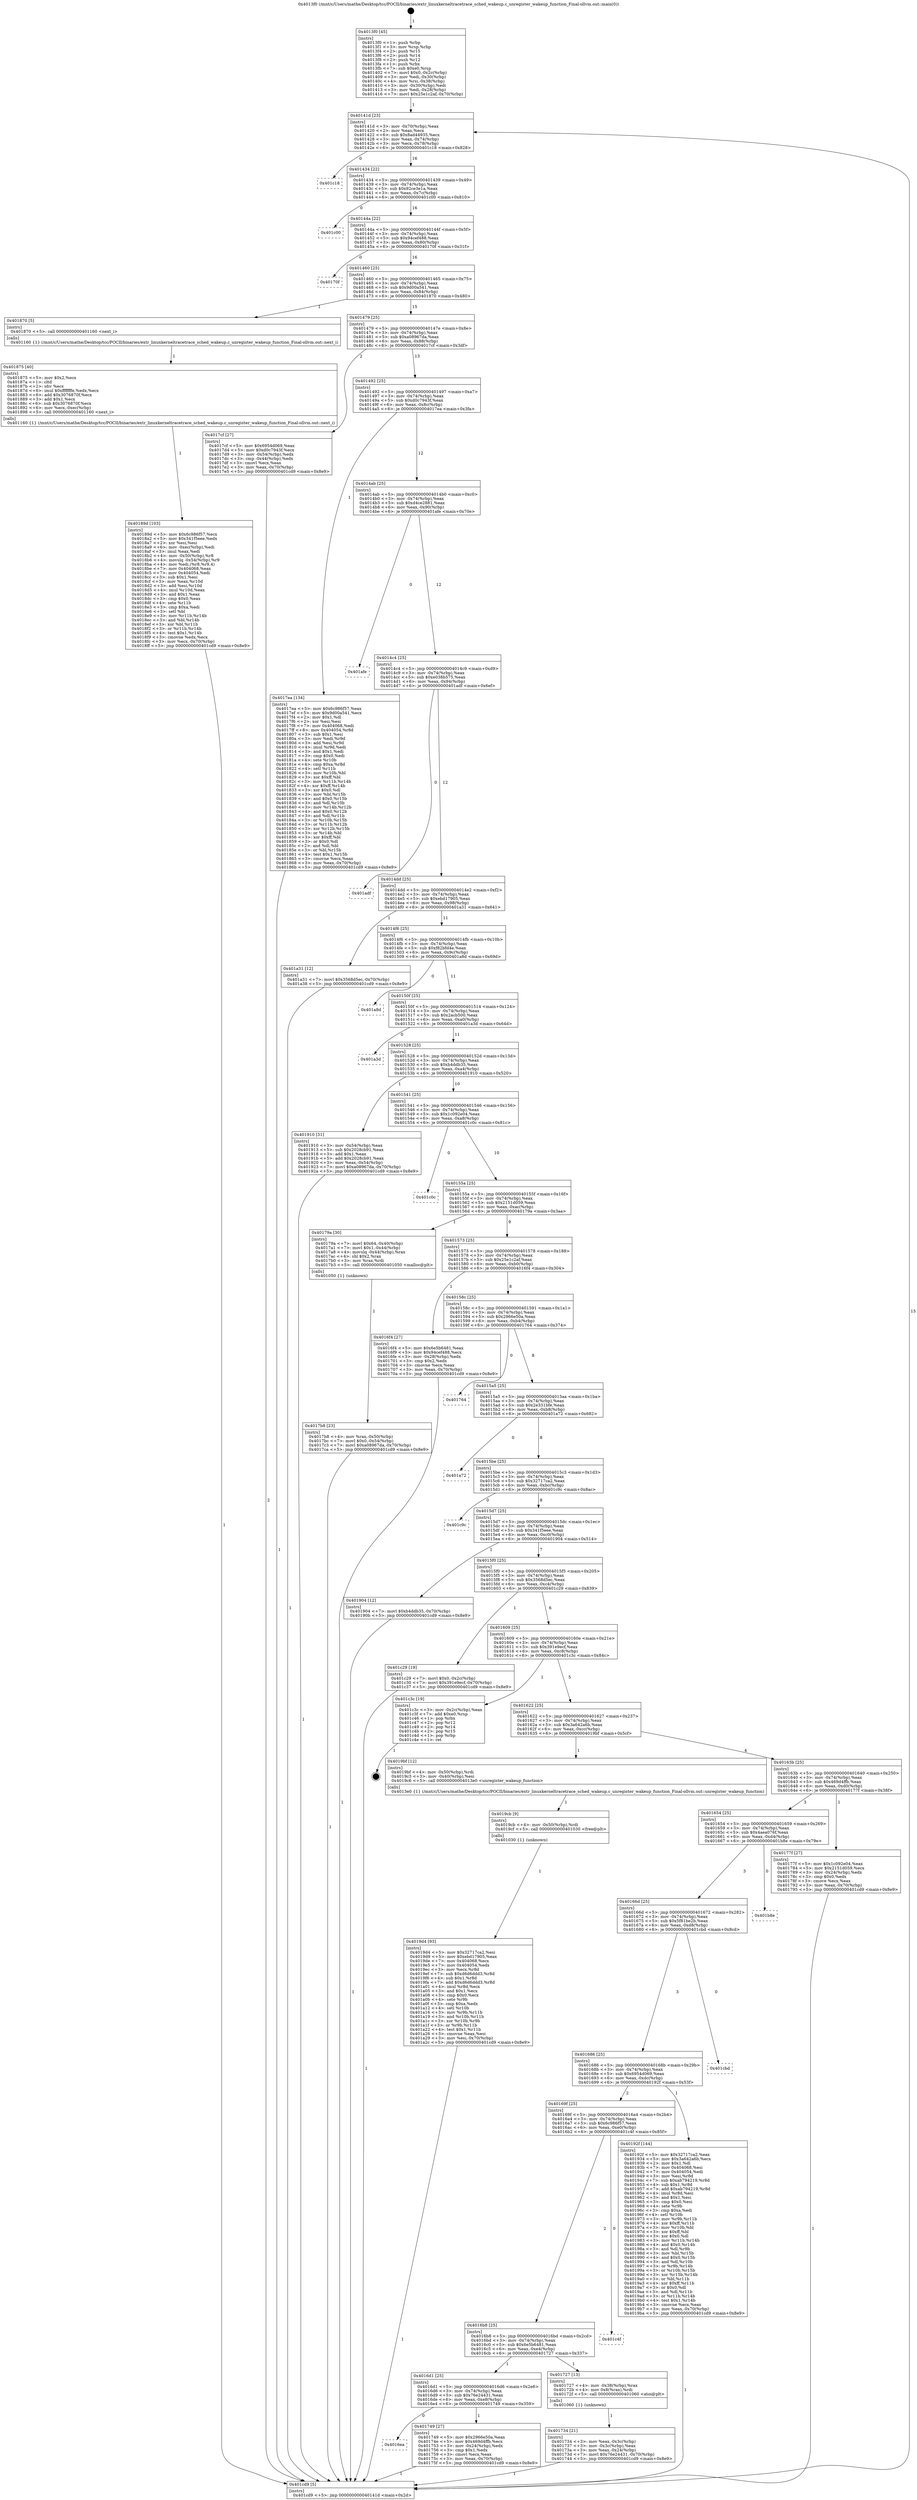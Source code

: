 digraph "0x4013f0" {
  label = "0x4013f0 (/mnt/c/Users/mathe/Desktop/tcc/POCII/binaries/extr_linuxkerneltracetrace_sched_wakeup.c_unregister_wakeup_function_Final-ollvm.out::main(0))"
  labelloc = "t"
  node[shape=record]

  Entry [label="",width=0.3,height=0.3,shape=circle,fillcolor=black,style=filled]
  "0x40141d" [label="{
     0x40141d [23]\l
     | [instrs]\l
     &nbsp;&nbsp;0x40141d \<+3\>: mov -0x70(%rbp),%eax\l
     &nbsp;&nbsp;0x401420 \<+2\>: mov %eax,%ecx\l
     &nbsp;&nbsp;0x401422 \<+6\>: sub $0x8ad44935,%ecx\l
     &nbsp;&nbsp;0x401428 \<+3\>: mov %eax,-0x74(%rbp)\l
     &nbsp;&nbsp;0x40142b \<+3\>: mov %ecx,-0x78(%rbp)\l
     &nbsp;&nbsp;0x40142e \<+6\>: je 0000000000401c18 \<main+0x828\>\l
  }"]
  "0x401c18" [label="{
     0x401c18\l
  }", style=dashed]
  "0x401434" [label="{
     0x401434 [22]\l
     | [instrs]\l
     &nbsp;&nbsp;0x401434 \<+5\>: jmp 0000000000401439 \<main+0x49\>\l
     &nbsp;&nbsp;0x401439 \<+3\>: mov -0x74(%rbp),%eax\l
     &nbsp;&nbsp;0x40143c \<+5\>: sub $0x92ce3e1a,%eax\l
     &nbsp;&nbsp;0x401441 \<+3\>: mov %eax,-0x7c(%rbp)\l
     &nbsp;&nbsp;0x401444 \<+6\>: je 0000000000401c00 \<main+0x810\>\l
  }"]
  Exit [label="",width=0.3,height=0.3,shape=circle,fillcolor=black,style=filled,peripheries=2]
  "0x401c00" [label="{
     0x401c00\l
  }", style=dashed]
  "0x40144a" [label="{
     0x40144a [22]\l
     | [instrs]\l
     &nbsp;&nbsp;0x40144a \<+5\>: jmp 000000000040144f \<main+0x5f\>\l
     &nbsp;&nbsp;0x40144f \<+3\>: mov -0x74(%rbp),%eax\l
     &nbsp;&nbsp;0x401452 \<+5\>: sub $0x94cef488,%eax\l
     &nbsp;&nbsp;0x401457 \<+3\>: mov %eax,-0x80(%rbp)\l
     &nbsp;&nbsp;0x40145a \<+6\>: je 000000000040170f \<main+0x31f\>\l
  }"]
  "0x4019d4" [label="{
     0x4019d4 [93]\l
     | [instrs]\l
     &nbsp;&nbsp;0x4019d4 \<+5\>: mov $0x32717ca2,%esi\l
     &nbsp;&nbsp;0x4019d9 \<+5\>: mov $0xebd17905,%eax\l
     &nbsp;&nbsp;0x4019de \<+7\>: mov 0x404068,%ecx\l
     &nbsp;&nbsp;0x4019e5 \<+7\>: mov 0x404054,%edx\l
     &nbsp;&nbsp;0x4019ec \<+3\>: mov %ecx,%r8d\l
     &nbsp;&nbsp;0x4019ef \<+7\>: sub $0xd6d6ddd3,%r8d\l
     &nbsp;&nbsp;0x4019f6 \<+4\>: sub $0x1,%r8d\l
     &nbsp;&nbsp;0x4019fa \<+7\>: add $0xd6d6ddd3,%r8d\l
     &nbsp;&nbsp;0x401a01 \<+4\>: imul %r8d,%ecx\l
     &nbsp;&nbsp;0x401a05 \<+3\>: and $0x1,%ecx\l
     &nbsp;&nbsp;0x401a08 \<+3\>: cmp $0x0,%ecx\l
     &nbsp;&nbsp;0x401a0b \<+4\>: sete %r9b\l
     &nbsp;&nbsp;0x401a0f \<+3\>: cmp $0xa,%edx\l
     &nbsp;&nbsp;0x401a12 \<+4\>: setl %r10b\l
     &nbsp;&nbsp;0x401a16 \<+3\>: mov %r9b,%r11b\l
     &nbsp;&nbsp;0x401a19 \<+3\>: and %r10b,%r11b\l
     &nbsp;&nbsp;0x401a1c \<+3\>: xor %r10b,%r9b\l
     &nbsp;&nbsp;0x401a1f \<+3\>: or %r9b,%r11b\l
     &nbsp;&nbsp;0x401a22 \<+4\>: test $0x1,%r11b\l
     &nbsp;&nbsp;0x401a26 \<+3\>: cmovne %eax,%esi\l
     &nbsp;&nbsp;0x401a29 \<+3\>: mov %esi,-0x70(%rbp)\l
     &nbsp;&nbsp;0x401a2c \<+5\>: jmp 0000000000401cd9 \<main+0x8e9\>\l
  }"]
  "0x40170f" [label="{
     0x40170f\l
  }", style=dashed]
  "0x401460" [label="{
     0x401460 [25]\l
     | [instrs]\l
     &nbsp;&nbsp;0x401460 \<+5\>: jmp 0000000000401465 \<main+0x75\>\l
     &nbsp;&nbsp;0x401465 \<+3\>: mov -0x74(%rbp),%eax\l
     &nbsp;&nbsp;0x401468 \<+5\>: sub $0x9d00a541,%eax\l
     &nbsp;&nbsp;0x40146d \<+6\>: mov %eax,-0x84(%rbp)\l
     &nbsp;&nbsp;0x401473 \<+6\>: je 0000000000401870 \<main+0x480\>\l
  }"]
  "0x4019cb" [label="{
     0x4019cb [9]\l
     | [instrs]\l
     &nbsp;&nbsp;0x4019cb \<+4\>: mov -0x50(%rbp),%rdi\l
     &nbsp;&nbsp;0x4019cf \<+5\>: call 0000000000401030 \<free@plt\>\l
     | [calls]\l
     &nbsp;&nbsp;0x401030 \{1\} (unknown)\l
  }"]
  "0x401870" [label="{
     0x401870 [5]\l
     | [instrs]\l
     &nbsp;&nbsp;0x401870 \<+5\>: call 0000000000401160 \<next_i\>\l
     | [calls]\l
     &nbsp;&nbsp;0x401160 \{1\} (/mnt/c/Users/mathe/Desktop/tcc/POCII/binaries/extr_linuxkerneltracetrace_sched_wakeup.c_unregister_wakeup_function_Final-ollvm.out::next_i)\l
  }"]
  "0x401479" [label="{
     0x401479 [25]\l
     | [instrs]\l
     &nbsp;&nbsp;0x401479 \<+5\>: jmp 000000000040147e \<main+0x8e\>\l
     &nbsp;&nbsp;0x40147e \<+3\>: mov -0x74(%rbp),%eax\l
     &nbsp;&nbsp;0x401481 \<+5\>: sub $0xa08967da,%eax\l
     &nbsp;&nbsp;0x401486 \<+6\>: mov %eax,-0x88(%rbp)\l
     &nbsp;&nbsp;0x40148c \<+6\>: je 00000000004017cf \<main+0x3df\>\l
  }"]
  "0x40189d" [label="{
     0x40189d [103]\l
     | [instrs]\l
     &nbsp;&nbsp;0x40189d \<+5\>: mov $0x6c986f57,%ecx\l
     &nbsp;&nbsp;0x4018a2 \<+5\>: mov $0x341f5eee,%edx\l
     &nbsp;&nbsp;0x4018a7 \<+2\>: xor %esi,%esi\l
     &nbsp;&nbsp;0x4018a9 \<+6\>: mov -0xec(%rbp),%edi\l
     &nbsp;&nbsp;0x4018af \<+3\>: imul %eax,%edi\l
     &nbsp;&nbsp;0x4018b2 \<+4\>: mov -0x50(%rbp),%r8\l
     &nbsp;&nbsp;0x4018b6 \<+4\>: movslq -0x54(%rbp),%r9\l
     &nbsp;&nbsp;0x4018ba \<+4\>: mov %edi,(%r8,%r9,4)\l
     &nbsp;&nbsp;0x4018be \<+7\>: mov 0x404068,%eax\l
     &nbsp;&nbsp;0x4018c5 \<+7\>: mov 0x404054,%edi\l
     &nbsp;&nbsp;0x4018cc \<+3\>: sub $0x1,%esi\l
     &nbsp;&nbsp;0x4018cf \<+3\>: mov %eax,%r10d\l
     &nbsp;&nbsp;0x4018d2 \<+3\>: add %esi,%r10d\l
     &nbsp;&nbsp;0x4018d5 \<+4\>: imul %r10d,%eax\l
     &nbsp;&nbsp;0x4018d9 \<+3\>: and $0x1,%eax\l
     &nbsp;&nbsp;0x4018dc \<+3\>: cmp $0x0,%eax\l
     &nbsp;&nbsp;0x4018df \<+4\>: sete %r11b\l
     &nbsp;&nbsp;0x4018e3 \<+3\>: cmp $0xa,%edi\l
     &nbsp;&nbsp;0x4018e6 \<+3\>: setl %bl\l
     &nbsp;&nbsp;0x4018e9 \<+3\>: mov %r11b,%r14b\l
     &nbsp;&nbsp;0x4018ec \<+3\>: and %bl,%r14b\l
     &nbsp;&nbsp;0x4018ef \<+3\>: xor %bl,%r11b\l
     &nbsp;&nbsp;0x4018f2 \<+3\>: or %r11b,%r14b\l
     &nbsp;&nbsp;0x4018f5 \<+4\>: test $0x1,%r14b\l
     &nbsp;&nbsp;0x4018f9 \<+3\>: cmovne %edx,%ecx\l
     &nbsp;&nbsp;0x4018fc \<+3\>: mov %ecx,-0x70(%rbp)\l
     &nbsp;&nbsp;0x4018ff \<+5\>: jmp 0000000000401cd9 \<main+0x8e9\>\l
  }"]
  "0x4017cf" [label="{
     0x4017cf [27]\l
     | [instrs]\l
     &nbsp;&nbsp;0x4017cf \<+5\>: mov $0x6954d069,%eax\l
     &nbsp;&nbsp;0x4017d4 \<+5\>: mov $0xd0c7943f,%ecx\l
     &nbsp;&nbsp;0x4017d9 \<+3\>: mov -0x54(%rbp),%edx\l
     &nbsp;&nbsp;0x4017dc \<+3\>: cmp -0x44(%rbp),%edx\l
     &nbsp;&nbsp;0x4017df \<+3\>: cmovl %ecx,%eax\l
     &nbsp;&nbsp;0x4017e2 \<+3\>: mov %eax,-0x70(%rbp)\l
     &nbsp;&nbsp;0x4017e5 \<+5\>: jmp 0000000000401cd9 \<main+0x8e9\>\l
  }"]
  "0x401492" [label="{
     0x401492 [25]\l
     | [instrs]\l
     &nbsp;&nbsp;0x401492 \<+5\>: jmp 0000000000401497 \<main+0xa7\>\l
     &nbsp;&nbsp;0x401497 \<+3\>: mov -0x74(%rbp),%eax\l
     &nbsp;&nbsp;0x40149a \<+5\>: sub $0xd0c7943f,%eax\l
     &nbsp;&nbsp;0x40149f \<+6\>: mov %eax,-0x8c(%rbp)\l
     &nbsp;&nbsp;0x4014a5 \<+6\>: je 00000000004017ea \<main+0x3fa\>\l
  }"]
  "0x401875" [label="{
     0x401875 [40]\l
     | [instrs]\l
     &nbsp;&nbsp;0x401875 \<+5\>: mov $0x2,%ecx\l
     &nbsp;&nbsp;0x40187a \<+1\>: cltd\l
     &nbsp;&nbsp;0x40187b \<+2\>: idiv %ecx\l
     &nbsp;&nbsp;0x40187d \<+6\>: imul $0xfffffffe,%edx,%ecx\l
     &nbsp;&nbsp;0x401883 \<+6\>: add $0x3076870f,%ecx\l
     &nbsp;&nbsp;0x401889 \<+3\>: add $0x1,%ecx\l
     &nbsp;&nbsp;0x40188c \<+6\>: sub $0x3076870f,%ecx\l
     &nbsp;&nbsp;0x401892 \<+6\>: mov %ecx,-0xec(%rbp)\l
     &nbsp;&nbsp;0x401898 \<+5\>: call 0000000000401160 \<next_i\>\l
     | [calls]\l
     &nbsp;&nbsp;0x401160 \{1\} (/mnt/c/Users/mathe/Desktop/tcc/POCII/binaries/extr_linuxkerneltracetrace_sched_wakeup.c_unregister_wakeup_function_Final-ollvm.out::next_i)\l
  }"]
  "0x4017ea" [label="{
     0x4017ea [134]\l
     | [instrs]\l
     &nbsp;&nbsp;0x4017ea \<+5\>: mov $0x6c986f57,%eax\l
     &nbsp;&nbsp;0x4017ef \<+5\>: mov $0x9d00a541,%ecx\l
     &nbsp;&nbsp;0x4017f4 \<+2\>: mov $0x1,%dl\l
     &nbsp;&nbsp;0x4017f6 \<+2\>: xor %esi,%esi\l
     &nbsp;&nbsp;0x4017f8 \<+7\>: mov 0x404068,%edi\l
     &nbsp;&nbsp;0x4017ff \<+8\>: mov 0x404054,%r8d\l
     &nbsp;&nbsp;0x401807 \<+3\>: sub $0x1,%esi\l
     &nbsp;&nbsp;0x40180a \<+3\>: mov %edi,%r9d\l
     &nbsp;&nbsp;0x40180d \<+3\>: add %esi,%r9d\l
     &nbsp;&nbsp;0x401810 \<+4\>: imul %r9d,%edi\l
     &nbsp;&nbsp;0x401814 \<+3\>: and $0x1,%edi\l
     &nbsp;&nbsp;0x401817 \<+3\>: cmp $0x0,%edi\l
     &nbsp;&nbsp;0x40181a \<+4\>: sete %r10b\l
     &nbsp;&nbsp;0x40181e \<+4\>: cmp $0xa,%r8d\l
     &nbsp;&nbsp;0x401822 \<+4\>: setl %r11b\l
     &nbsp;&nbsp;0x401826 \<+3\>: mov %r10b,%bl\l
     &nbsp;&nbsp;0x401829 \<+3\>: xor $0xff,%bl\l
     &nbsp;&nbsp;0x40182c \<+3\>: mov %r11b,%r14b\l
     &nbsp;&nbsp;0x40182f \<+4\>: xor $0xff,%r14b\l
     &nbsp;&nbsp;0x401833 \<+3\>: xor $0x0,%dl\l
     &nbsp;&nbsp;0x401836 \<+3\>: mov %bl,%r15b\l
     &nbsp;&nbsp;0x401839 \<+4\>: and $0x0,%r15b\l
     &nbsp;&nbsp;0x40183d \<+3\>: and %dl,%r10b\l
     &nbsp;&nbsp;0x401840 \<+3\>: mov %r14b,%r12b\l
     &nbsp;&nbsp;0x401843 \<+4\>: and $0x0,%r12b\l
     &nbsp;&nbsp;0x401847 \<+3\>: and %dl,%r11b\l
     &nbsp;&nbsp;0x40184a \<+3\>: or %r10b,%r15b\l
     &nbsp;&nbsp;0x40184d \<+3\>: or %r11b,%r12b\l
     &nbsp;&nbsp;0x401850 \<+3\>: xor %r12b,%r15b\l
     &nbsp;&nbsp;0x401853 \<+3\>: or %r14b,%bl\l
     &nbsp;&nbsp;0x401856 \<+3\>: xor $0xff,%bl\l
     &nbsp;&nbsp;0x401859 \<+3\>: or $0x0,%dl\l
     &nbsp;&nbsp;0x40185c \<+2\>: and %dl,%bl\l
     &nbsp;&nbsp;0x40185e \<+3\>: or %bl,%r15b\l
     &nbsp;&nbsp;0x401861 \<+4\>: test $0x1,%r15b\l
     &nbsp;&nbsp;0x401865 \<+3\>: cmovne %ecx,%eax\l
     &nbsp;&nbsp;0x401868 \<+3\>: mov %eax,-0x70(%rbp)\l
     &nbsp;&nbsp;0x40186b \<+5\>: jmp 0000000000401cd9 \<main+0x8e9\>\l
  }"]
  "0x4014ab" [label="{
     0x4014ab [25]\l
     | [instrs]\l
     &nbsp;&nbsp;0x4014ab \<+5\>: jmp 00000000004014b0 \<main+0xc0\>\l
     &nbsp;&nbsp;0x4014b0 \<+3\>: mov -0x74(%rbp),%eax\l
     &nbsp;&nbsp;0x4014b3 \<+5\>: sub $0xd4ce2881,%eax\l
     &nbsp;&nbsp;0x4014b8 \<+6\>: mov %eax,-0x90(%rbp)\l
     &nbsp;&nbsp;0x4014be \<+6\>: je 0000000000401afe \<main+0x70e\>\l
  }"]
  "0x4017b8" [label="{
     0x4017b8 [23]\l
     | [instrs]\l
     &nbsp;&nbsp;0x4017b8 \<+4\>: mov %rax,-0x50(%rbp)\l
     &nbsp;&nbsp;0x4017bc \<+7\>: movl $0x0,-0x54(%rbp)\l
     &nbsp;&nbsp;0x4017c3 \<+7\>: movl $0xa08967da,-0x70(%rbp)\l
     &nbsp;&nbsp;0x4017ca \<+5\>: jmp 0000000000401cd9 \<main+0x8e9\>\l
  }"]
  "0x401afe" [label="{
     0x401afe\l
  }", style=dashed]
  "0x4014c4" [label="{
     0x4014c4 [25]\l
     | [instrs]\l
     &nbsp;&nbsp;0x4014c4 \<+5\>: jmp 00000000004014c9 \<main+0xd9\>\l
     &nbsp;&nbsp;0x4014c9 \<+3\>: mov -0x74(%rbp),%eax\l
     &nbsp;&nbsp;0x4014cc \<+5\>: sub $0xe038b575,%eax\l
     &nbsp;&nbsp;0x4014d1 \<+6\>: mov %eax,-0x94(%rbp)\l
     &nbsp;&nbsp;0x4014d7 \<+6\>: je 0000000000401adf \<main+0x6ef\>\l
  }"]
  "0x4016ea" [label="{
     0x4016ea\l
  }", style=dashed]
  "0x401adf" [label="{
     0x401adf\l
  }", style=dashed]
  "0x4014dd" [label="{
     0x4014dd [25]\l
     | [instrs]\l
     &nbsp;&nbsp;0x4014dd \<+5\>: jmp 00000000004014e2 \<main+0xf2\>\l
     &nbsp;&nbsp;0x4014e2 \<+3\>: mov -0x74(%rbp),%eax\l
     &nbsp;&nbsp;0x4014e5 \<+5\>: sub $0xebd17905,%eax\l
     &nbsp;&nbsp;0x4014ea \<+6\>: mov %eax,-0x98(%rbp)\l
     &nbsp;&nbsp;0x4014f0 \<+6\>: je 0000000000401a31 \<main+0x641\>\l
  }"]
  "0x401749" [label="{
     0x401749 [27]\l
     | [instrs]\l
     &nbsp;&nbsp;0x401749 \<+5\>: mov $0x2966e50a,%eax\l
     &nbsp;&nbsp;0x40174e \<+5\>: mov $0x469d4ffb,%ecx\l
     &nbsp;&nbsp;0x401753 \<+3\>: mov -0x24(%rbp),%edx\l
     &nbsp;&nbsp;0x401756 \<+3\>: cmp $0x1,%edx\l
     &nbsp;&nbsp;0x401759 \<+3\>: cmovl %ecx,%eax\l
     &nbsp;&nbsp;0x40175c \<+3\>: mov %eax,-0x70(%rbp)\l
     &nbsp;&nbsp;0x40175f \<+5\>: jmp 0000000000401cd9 \<main+0x8e9\>\l
  }"]
  "0x401a31" [label="{
     0x401a31 [12]\l
     | [instrs]\l
     &nbsp;&nbsp;0x401a31 \<+7\>: movl $0x3568d5ec,-0x70(%rbp)\l
     &nbsp;&nbsp;0x401a38 \<+5\>: jmp 0000000000401cd9 \<main+0x8e9\>\l
  }"]
  "0x4014f6" [label="{
     0x4014f6 [25]\l
     | [instrs]\l
     &nbsp;&nbsp;0x4014f6 \<+5\>: jmp 00000000004014fb \<main+0x10b\>\l
     &nbsp;&nbsp;0x4014fb \<+3\>: mov -0x74(%rbp),%eax\l
     &nbsp;&nbsp;0x4014fe \<+5\>: sub $0xf82bfd4e,%eax\l
     &nbsp;&nbsp;0x401503 \<+6\>: mov %eax,-0x9c(%rbp)\l
     &nbsp;&nbsp;0x401509 \<+6\>: je 0000000000401a8d \<main+0x69d\>\l
  }"]
  "0x401734" [label="{
     0x401734 [21]\l
     | [instrs]\l
     &nbsp;&nbsp;0x401734 \<+3\>: mov %eax,-0x3c(%rbp)\l
     &nbsp;&nbsp;0x401737 \<+3\>: mov -0x3c(%rbp),%eax\l
     &nbsp;&nbsp;0x40173a \<+3\>: mov %eax,-0x24(%rbp)\l
     &nbsp;&nbsp;0x40173d \<+7\>: movl $0x76e24431,-0x70(%rbp)\l
     &nbsp;&nbsp;0x401744 \<+5\>: jmp 0000000000401cd9 \<main+0x8e9\>\l
  }"]
  "0x401a8d" [label="{
     0x401a8d\l
  }", style=dashed]
  "0x40150f" [label="{
     0x40150f [25]\l
     | [instrs]\l
     &nbsp;&nbsp;0x40150f \<+5\>: jmp 0000000000401514 \<main+0x124\>\l
     &nbsp;&nbsp;0x401514 \<+3\>: mov -0x74(%rbp),%eax\l
     &nbsp;&nbsp;0x401517 \<+5\>: sub $0x2acb500,%eax\l
     &nbsp;&nbsp;0x40151c \<+6\>: mov %eax,-0xa0(%rbp)\l
     &nbsp;&nbsp;0x401522 \<+6\>: je 0000000000401a3d \<main+0x64d\>\l
  }"]
  "0x4016d1" [label="{
     0x4016d1 [25]\l
     | [instrs]\l
     &nbsp;&nbsp;0x4016d1 \<+5\>: jmp 00000000004016d6 \<main+0x2e6\>\l
     &nbsp;&nbsp;0x4016d6 \<+3\>: mov -0x74(%rbp),%eax\l
     &nbsp;&nbsp;0x4016d9 \<+5\>: sub $0x76e24431,%eax\l
     &nbsp;&nbsp;0x4016de \<+6\>: mov %eax,-0xe8(%rbp)\l
     &nbsp;&nbsp;0x4016e4 \<+6\>: je 0000000000401749 \<main+0x359\>\l
  }"]
  "0x401a3d" [label="{
     0x401a3d\l
  }", style=dashed]
  "0x401528" [label="{
     0x401528 [25]\l
     | [instrs]\l
     &nbsp;&nbsp;0x401528 \<+5\>: jmp 000000000040152d \<main+0x13d\>\l
     &nbsp;&nbsp;0x40152d \<+3\>: mov -0x74(%rbp),%eax\l
     &nbsp;&nbsp;0x401530 \<+5\>: sub $0xb4ddb35,%eax\l
     &nbsp;&nbsp;0x401535 \<+6\>: mov %eax,-0xa4(%rbp)\l
     &nbsp;&nbsp;0x40153b \<+6\>: je 0000000000401910 \<main+0x520\>\l
  }"]
  "0x401727" [label="{
     0x401727 [13]\l
     | [instrs]\l
     &nbsp;&nbsp;0x401727 \<+4\>: mov -0x38(%rbp),%rax\l
     &nbsp;&nbsp;0x40172b \<+4\>: mov 0x8(%rax),%rdi\l
     &nbsp;&nbsp;0x40172f \<+5\>: call 0000000000401060 \<atoi@plt\>\l
     | [calls]\l
     &nbsp;&nbsp;0x401060 \{1\} (unknown)\l
  }"]
  "0x401910" [label="{
     0x401910 [31]\l
     | [instrs]\l
     &nbsp;&nbsp;0x401910 \<+3\>: mov -0x54(%rbp),%eax\l
     &nbsp;&nbsp;0x401913 \<+5\>: sub $0x2028cb91,%eax\l
     &nbsp;&nbsp;0x401918 \<+3\>: add $0x1,%eax\l
     &nbsp;&nbsp;0x40191b \<+5\>: add $0x2028cb91,%eax\l
     &nbsp;&nbsp;0x401920 \<+3\>: mov %eax,-0x54(%rbp)\l
     &nbsp;&nbsp;0x401923 \<+7\>: movl $0xa08967da,-0x70(%rbp)\l
     &nbsp;&nbsp;0x40192a \<+5\>: jmp 0000000000401cd9 \<main+0x8e9\>\l
  }"]
  "0x401541" [label="{
     0x401541 [25]\l
     | [instrs]\l
     &nbsp;&nbsp;0x401541 \<+5\>: jmp 0000000000401546 \<main+0x156\>\l
     &nbsp;&nbsp;0x401546 \<+3\>: mov -0x74(%rbp),%eax\l
     &nbsp;&nbsp;0x401549 \<+5\>: sub $0x1c092e04,%eax\l
     &nbsp;&nbsp;0x40154e \<+6\>: mov %eax,-0xa8(%rbp)\l
     &nbsp;&nbsp;0x401554 \<+6\>: je 0000000000401c0c \<main+0x81c\>\l
  }"]
  "0x4016b8" [label="{
     0x4016b8 [25]\l
     | [instrs]\l
     &nbsp;&nbsp;0x4016b8 \<+5\>: jmp 00000000004016bd \<main+0x2cd\>\l
     &nbsp;&nbsp;0x4016bd \<+3\>: mov -0x74(%rbp),%eax\l
     &nbsp;&nbsp;0x4016c0 \<+5\>: sub $0x6e5b6481,%eax\l
     &nbsp;&nbsp;0x4016c5 \<+6\>: mov %eax,-0xe4(%rbp)\l
     &nbsp;&nbsp;0x4016cb \<+6\>: je 0000000000401727 \<main+0x337\>\l
  }"]
  "0x401c0c" [label="{
     0x401c0c\l
  }", style=dashed]
  "0x40155a" [label="{
     0x40155a [25]\l
     | [instrs]\l
     &nbsp;&nbsp;0x40155a \<+5\>: jmp 000000000040155f \<main+0x16f\>\l
     &nbsp;&nbsp;0x40155f \<+3\>: mov -0x74(%rbp),%eax\l
     &nbsp;&nbsp;0x401562 \<+5\>: sub $0x2151d059,%eax\l
     &nbsp;&nbsp;0x401567 \<+6\>: mov %eax,-0xac(%rbp)\l
     &nbsp;&nbsp;0x40156d \<+6\>: je 000000000040179a \<main+0x3aa\>\l
  }"]
  "0x401c4f" [label="{
     0x401c4f\l
  }", style=dashed]
  "0x40179a" [label="{
     0x40179a [30]\l
     | [instrs]\l
     &nbsp;&nbsp;0x40179a \<+7\>: movl $0x64,-0x40(%rbp)\l
     &nbsp;&nbsp;0x4017a1 \<+7\>: movl $0x1,-0x44(%rbp)\l
     &nbsp;&nbsp;0x4017a8 \<+4\>: movslq -0x44(%rbp),%rax\l
     &nbsp;&nbsp;0x4017ac \<+4\>: shl $0x2,%rax\l
     &nbsp;&nbsp;0x4017b0 \<+3\>: mov %rax,%rdi\l
     &nbsp;&nbsp;0x4017b3 \<+5\>: call 0000000000401050 \<malloc@plt\>\l
     | [calls]\l
     &nbsp;&nbsp;0x401050 \{1\} (unknown)\l
  }"]
  "0x401573" [label="{
     0x401573 [25]\l
     | [instrs]\l
     &nbsp;&nbsp;0x401573 \<+5\>: jmp 0000000000401578 \<main+0x188\>\l
     &nbsp;&nbsp;0x401578 \<+3\>: mov -0x74(%rbp),%eax\l
     &nbsp;&nbsp;0x40157b \<+5\>: sub $0x25e1c2af,%eax\l
     &nbsp;&nbsp;0x401580 \<+6\>: mov %eax,-0xb0(%rbp)\l
     &nbsp;&nbsp;0x401586 \<+6\>: je 00000000004016f4 \<main+0x304\>\l
  }"]
  "0x40169f" [label="{
     0x40169f [25]\l
     | [instrs]\l
     &nbsp;&nbsp;0x40169f \<+5\>: jmp 00000000004016a4 \<main+0x2b4\>\l
     &nbsp;&nbsp;0x4016a4 \<+3\>: mov -0x74(%rbp),%eax\l
     &nbsp;&nbsp;0x4016a7 \<+5\>: sub $0x6c986f57,%eax\l
     &nbsp;&nbsp;0x4016ac \<+6\>: mov %eax,-0xe0(%rbp)\l
     &nbsp;&nbsp;0x4016b2 \<+6\>: je 0000000000401c4f \<main+0x85f\>\l
  }"]
  "0x4016f4" [label="{
     0x4016f4 [27]\l
     | [instrs]\l
     &nbsp;&nbsp;0x4016f4 \<+5\>: mov $0x6e5b6481,%eax\l
     &nbsp;&nbsp;0x4016f9 \<+5\>: mov $0x94cef488,%ecx\l
     &nbsp;&nbsp;0x4016fe \<+3\>: mov -0x28(%rbp),%edx\l
     &nbsp;&nbsp;0x401701 \<+3\>: cmp $0x2,%edx\l
     &nbsp;&nbsp;0x401704 \<+3\>: cmovne %ecx,%eax\l
     &nbsp;&nbsp;0x401707 \<+3\>: mov %eax,-0x70(%rbp)\l
     &nbsp;&nbsp;0x40170a \<+5\>: jmp 0000000000401cd9 \<main+0x8e9\>\l
  }"]
  "0x40158c" [label="{
     0x40158c [25]\l
     | [instrs]\l
     &nbsp;&nbsp;0x40158c \<+5\>: jmp 0000000000401591 \<main+0x1a1\>\l
     &nbsp;&nbsp;0x401591 \<+3\>: mov -0x74(%rbp),%eax\l
     &nbsp;&nbsp;0x401594 \<+5\>: sub $0x2966e50a,%eax\l
     &nbsp;&nbsp;0x401599 \<+6\>: mov %eax,-0xb4(%rbp)\l
     &nbsp;&nbsp;0x40159f \<+6\>: je 0000000000401764 \<main+0x374\>\l
  }"]
  "0x401cd9" [label="{
     0x401cd9 [5]\l
     | [instrs]\l
     &nbsp;&nbsp;0x401cd9 \<+5\>: jmp 000000000040141d \<main+0x2d\>\l
  }"]
  "0x4013f0" [label="{
     0x4013f0 [45]\l
     | [instrs]\l
     &nbsp;&nbsp;0x4013f0 \<+1\>: push %rbp\l
     &nbsp;&nbsp;0x4013f1 \<+3\>: mov %rsp,%rbp\l
     &nbsp;&nbsp;0x4013f4 \<+2\>: push %r15\l
     &nbsp;&nbsp;0x4013f6 \<+2\>: push %r14\l
     &nbsp;&nbsp;0x4013f8 \<+2\>: push %r12\l
     &nbsp;&nbsp;0x4013fa \<+1\>: push %rbx\l
     &nbsp;&nbsp;0x4013fb \<+7\>: sub $0xe0,%rsp\l
     &nbsp;&nbsp;0x401402 \<+7\>: movl $0x0,-0x2c(%rbp)\l
     &nbsp;&nbsp;0x401409 \<+3\>: mov %edi,-0x30(%rbp)\l
     &nbsp;&nbsp;0x40140c \<+4\>: mov %rsi,-0x38(%rbp)\l
     &nbsp;&nbsp;0x401410 \<+3\>: mov -0x30(%rbp),%edi\l
     &nbsp;&nbsp;0x401413 \<+3\>: mov %edi,-0x28(%rbp)\l
     &nbsp;&nbsp;0x401416 \<+7\>: movl $0x25e1c2af,-0x70(%rbp)\l
  }"]
  "0x40192f" [label="{
     0x40192f [144]\l
     | [instrs]\l
     &nbsp;&nbsp;0x40192f \<+5\>: mov $0x32717ca2,%eax\l
     &nbsp;&nbsp;0x401934 \<+5\>: mov $0x3a642a6b,%ecx\l
     &nbsp;&nbsp;0x401939 \<+2\>: mov $0x1,%dl\l
     &nbsp;&nbsp;0x40193b \<+7\>: mov 0x404068,%esi\l
     &nbsp;&nbsp;0x401942 \<+7\>: mov 0x404054,%edi\l
     &nbsp;&nbsp;0x401949 \<+3\>: mov %esi,%r8d\l
     &nbsp;&nbsp;0x40194c \<+7\>: sub $0xab794219,%r8d\l
     &nbsp;&nbsp;0x401953 \<+4\>: sub $0x1,%r8d\l
     &nbsp;&nbsp;0x401957 \<+7\>: add $0xab794219,%r8d\l
     &nbsp;&nbsp;0x40195e \<+4\>: imul %r8d,%esi\l
     &nbsp;&nbsp;0x401962 \<+3\>: and $0x1,%esi\l
     &nbsp;&nbsp;0x401965 \<+3\>: cmp $0x0,%esi\l
     &nbsp;&nbsp;0x401968 \<+4\>: sete %r9b\l
     &nbsp;&nbsp;0x40196c \<+3\>: cmp $0xa,%edi\l
     &nbsp;&nbsp;0x40196f \<+4\>: setl %r10b\l
     &nbsp;&nbsp;0x401973 \<+3\>: mov %r9b,%r11b\l
     &nbsp;&nbsp;0x401976 \<+4\>: xor $0xff,%r11b\l
     &nbsp;&nbsp;0x40197a \<+3\>: mov %r10b,%bl\l
     &nbsp;&nbsp;0x40197d \<+3\>: xor $0xff,%bl\l
     &nbsp;&nbsp;0x401980 \<+3\>: xor $0x0,%dl\l
     &nbsp;&nbsp;0x401983 \<+3\>: mov %r11b,%r14b\l
     &nbsp;&nbsp;0x401986 \<+4\>: and $0x0,%r14b\l
     &nbsp;&nbsp;0x40198a \<+3\>: and %dl,%r9b\l
     &nbsp;&nbsp;0x40198d \<+3\>: mov %bl,%r15b\l
     &nbsp;&nbsp;0x401990 \<+4\>: and $0x0,%r15b\l
     &nbsp;&nbsp;0x401994 \<+3\>: and %dl,%r10b\l
     &nbsp;&nbsp;0x401997 \<+3\>: or %r9b,%r14b\l
     &nbsp;&nbsp;0x40199a \<+3\>: or %r10b,%r15b\l
     &nbsp;&nbsp;0x40199d \<+3\>: xor %r15b,%r14b\l
     &nbsp;&nbsp;0x4019a0 \<+3\>: or %bl,%r11b\l
     &nbsp;&nbsp;0x4019a3 \<+4\>: xor $0xff,%r11b\l
     &nbsp;&nbsp;0x4019a7 \<+3\>: or $0x0,%dl\l
     &nbsp;&nbsp;0x4019aa \<+3\>: and %dl,%r11b\l
     &nbsp;&nbsp;0x4019ad \<+3\>: or %r11b,%r14b\l
     &nbsp;&nbsp;0x4019b0 \<+4\>: test $0x1,%r14b\l
     &nbsp;&nbsp;0x4019b4 \<+3\>: cmovne %ecx,%eax\l
     &nbsp;&nbsp;0x4019b7 \<+3\>: mov %eax,-0x70(%rbp)\l
     &nbsp;&nbsp;0x4019ba \<+5\>: jmp 0000000000401cd9 \<main+0x8e9\>\l
  }"]
  "0x401764" [label="{
     0x401764\l
  }", style=dashed]
  "0x4015a5" [label="{
     0x4015a5 [25]\l
     | [instrs]\l
     &nbsp;&nbsp;0x4015a5 \<+5\>: jmp 00000000004015aa \<main+0x1ba\>\l
     &nbsp;&nbsp;0x4015aa \<+3\>: mov -0x74(%rbp),%eax\l
     &nbsp;&nbsp;0x4015ad \<+5\>: sub $0x2e331bfe,%eax\l
     &nbsp;&nbsp;0x4015b2 \<+6\>: mov %eax,-0xb8(%rbp)\l
     &nbsp;&nbsp;0x4015b8 \<+6\>: je 0000000000401a72 \<main+0x682\>\l
  }"]
  "0x401686" [label="{
     0x401686 [25]\l
     | [instrs]\l
     &nbsp;&nbsp;0x401686 \<+5\>: jmp 000000000040168b \<main+0x29b\>\l
     &nbsp;&nbsp;0x40168b \<+3\>: mov -0x74(%rbp),%eax\l
     &nbsp;&nbsp;0x40168e \<+5\>: sub $0x6954d069,%eax\l
     &nbsp;&nbsp;0x401693 \<+6\>: mov %eax,-0xdc(%rbp)\l
     &nbsp;&nbsp;0x401699 \<+6\>: je 000000000040192f \<main+0x53f\>\l
  }"]
  "0x401a72" [label="{
     0x401a72\l
  }", style=dashed]
  "0x4015be" [label="{
     0x4015be [25]\l
     | [instrs]\l
     &nbsp;&nbsp;0x4015be \<+5\>: jmp 00000000004015c3 \<main+0x1d3\>\l
     &nbsp;&nbsp;0x4015c3 \<+3\>: mov -0x74(%rbp),%eax\l
     &nbsp;&nbsp;0x4015c6 \<+5\>: sub $0x32717ca2,%eax\l
     &nbsp;&nbsp;0x4015cb \<+6\>: mov %eax,-0xbc(%rbp)\l
     &nbsp;&nbsp;0x4015d1 \<+6\>: je 0000000000401c9c \<main+0x8ac\>\l
  }"]
  "0x401cbd" [label="{
     0x401cbd\l
  }", style=dashed]
  "0x401c9c" [label="{
     0x401c9c\l
  }", style=dashed]
  "0x4015d7" [label="{
     0x4015d7 [25]\l
     | [instrs]\l
     &nbsp;&nbsp;0x4015d7 \<+5\>: jmp 00000000004015dc \<main+0x1ec\>\l
     &nbsp;&nbsp;0x4015dc \<+3\>: mov -0x74(%rbp),%eax\l
     &nbsp;&nbsp;0x4015df \<+5\>: sub $0x341f5eee,%eax\l
     &nbsp;&nbsp;0x4015e4 \<+6\>: mov %eax,-0xc0(%rbp)\l
     &nbsp;&nbsp;0x4015ea \<+6\>: je 0000000000401904 \<main+0x514\>\l
  }"]
  "0x40166d" [label="{
     0x40166d [25]\l
     | [instrs]\l
     &nbsp;&nbsp;0x40166d \<+5\>: jmp 0000000000401672 \<main+0x282\>\l
     &nbsp;&nbsp;0x401672 \<+3\>: mov -0x74(%rbp),%eax\l
     &nbsp;&nbsp;0x401675 \<+5\>: sub $0x5f81be2b,%eax\l
     &nbsp;&nbsp;0x40167a \<+6\>: mov %eax,-0xd8(%rbp)\l
     &nbsp;&nbsp;0x401680 \<+6\>: je 0000000000401cbd \<main+0x8cd\>\l
  }"]
  "0x401904" [label="{
     0x401904 [12]\l
     | [instrs]\l
     &nbsp;&nbsp;0x401904 \<+7\>: movl $0xb4ddb35,-0x70(%rbp)\l
     &nbsp;&nbsp;0x40190b \<+5\>: jmp 0000000000401cd9 \<main+0x8e9\>\l
  }"]
  "0x4015f0" [label="{
     0x4015f0 [25]\l
     | [instrs]\l
     &nbsp;&nbsp;0x4015f0 \<+5\>: jmp 00000000004015f5 \<main+0x205\>\l
     &nbsp;&nbsp;0x4015f5 \<+3\>: mov -0x74(%rbp),%eax\l
     &nbsp;&nbsp;0x4015f8 \<+5\>: sub $0x3568d5ec,%eax\l
     &nbsp;&nbsp;0x4015fd \<+6\>: mov %eax,-0xc4(%rbp)\l
     &nbsp;&nbsp;0x401603 \<+6\>: je 0000000000401c29 \<main+0x839\>\l
  }"]
  "0x401b8e" [label="{
     0x401b8e\l
  }", style=dashed]
  "0x401c29" [label="{
     0x401c29 [19]\l
     | [instrs]\l
     &nbsp;&nbsp;0x401c29 \<+7\>: movl $0x0,-0x2c(%rbp)\l
     &nbsp;&nbsp;0x401c30 \<+7\>: movl $0x391e9ecf,-0x70(%rbp)\l
     &nbsp;&nbsp;0x401c37 \<+5\>: jmp 0000000000401cd9 \<main+0x8e9\>\l
  }"]
  "0x401609" [label="{
     0x401609 [25]\l
     | [instrs]\l
     &nbsp;&nbsp;0x401609 \<+5\>: jmp 000000000040160e \<main+0x21e\>\l
     &nbsp;&nbsp;0x40160e \<+3\>: mov -0x74(%rbp),%eax\l
     &nbsp;&nbsp;0x401611 \<+5\>: sub $0x391e9ecf,%eax\l
     &nbsp;&nbsp;0x401616 \<+6\>: mov %eax,-0xc8(%rbp)\l
     &nbsp;&nbsp;0x40161c \<+6\>: je 0000000000401c3c \<main+0x84c\>\l
  }"]
  "0x401654" [label="{
     0x401654 [25]\l
     | [instrs]\l
     &nbsp;&nbsp;0x401654 \<+5\>: jmp 0000000000401659 \<main+0x269\>\l
     &nbsp;&nbsp;0x401659 \<+3\>: mov -0x74(%rbp),%eax\l
     &nbsp;&nbsp;0x40165c \<+5\>: sub $0x4aea076f,%eax\l
     &nbsp;&nbsp;0x401661 \<+6\>: mov %eax,-0xd4(%rbp)\l
     &nbsp;&nbsp;0x401667 \<+6\>: je 0000000000401b8e \<main+0x79e\>\l
  }"]
  "0x401c3c" [label="{
     0x401c3c [19]\l
     | [instrs]\l
     &nbsp;&nbsp;0x401c3c \<+3\>: mov -0x2c(%rbp),%eax\l
     &nbsp;&nbsp;0x401c3f \<+7\>: add $0xe0,%rsp\l
     &nbsp;&nbsp;0x401c46 \<+1\>: pop %rbx\l
     &nbsp;&nbsp;0x401c47 \<+2\>: pop %r12\l
     &nbsp;&nbsp;0x401c49 \<+2\>: pop %r14\l
     &nbsp;&nbsp;0x401c4b \<+2\>: pop %r15\l
     &nbsp;&nbsp;0x401c4d \<+1\>: pop %rbp\l
     &nbsp;&nbsp;0x401c4e \<+1\>: ret\l
  }"]
  "0x401622" [label="{
     0x401622 [25]\l
     | [instrs]\l
     &nbsp;&nbsp;0x401622 \<+5\>: jmp 0000000000401627 \<main+0x237\>\l
     &nbsp;&nbsp;0x401627 \<+3\>: mov -0x74(%rbp),%eax\l
     &nbsp;&nbsp;0x40162a \<+5\>: sub $0x3a642a6b,%eax\l
     &nbsp;&nbsp;0x40162f \<+6\>: mov %eax,-0xcc(%rbp)\l
     &nbsp;&nbsp;0x401635 \<+6\>: je 00000000004019bf \<main+0x5cf\>\l
  }"]
  "0x40177f" [label="{
     0x40177f [27]\l
     | [instrs]\l
     &nbsp;&nbsp;0x40177f \<+5\>: mov $0x1c092e04,%eax\l
     &nbsp;&nbsp;0x401784 \<+5\>: mov $0x2151d059,%ecx\l
     &nbsp;&nbsp;0x401789 \<+3\>: mov -0x24(%rbp),%edx\l
     &nbsp;&nbsp;0x40178c \<+3\>: cmp $0x0,%edx\l
     &nbsp;&nbsp;0x40178f \<+3\>: cmove %ecx,%eax\l
     &nbsp;&nbsp;0x401792 \<+3\>: mov %eax,-0x70(%rbp)\l
     &nbsp;&nbsp;0x401795 \<+5\>: jmp 0000000000401cd9 \<main+0x8e9\>\l
  }"]
  "0x4019bf" [label="{
     0x4019bf [12]\l
     | [instrs]\l
     &nbsp;&nbsp;0x4019bf \<+4\>: mov -0x50(%rbp),%rdi\l
     &nbsp;&nbsp;0x4019c3 \<+3\>: mov -0x40(%rbp),%esi\l
     &nbsp;&nbsp;0x4019c6 \<+5\>: call 00000000004013e0 \<unregister_wakeup_function\>\l
     | [calls]\l
     &nbsp;&nbsp;0x4013e0 \{1\} (/mnt/c/Users/mathe/Desktop/tcc/POCII/binaries/extr_linuxkerneltracetrace_sched_wakeup.c_unregister_wakeup_function_Final-ollvm.out::unregister_wakeup_function)\l
  }"]
  "0x40163b" [label="{
     0x40163b [25]\l
     | [instrs]\l
     &nbsp;&nbsp;0x40163b \<+5\>: jmp 0000000000401640 \<main+0x250\>\l
     &nbsp;&nbsp;0x401640 \<+3\>: mov -0x74(%rbp),%eax\l
     &nbsp;&nbsp;0x401643 \<+5\>: sub $0x469d4ffb,%eax\l
     &nbsp;&nbsp;0x401648 \<+6\>: mov %eax,-0xd0(%rbp)\l
     &nbsp;&nbsp;0x40164e \<+6\>: je 000000000040177f \<main+0x38f\>\l
  }"]
  Entry -> "0x4013f0" [label=" 1"]
  "0x40141d" -> "0x401c18" [label=" 0"]
  "0x40141d" -> "0x401434" [label=" 16"]
  "0x401c3c" -> Exit [label=" 1"]
  "0x401434" -> "0x401c00" [label=" 0"]
  "0x401434" -> "0x40144a" [label=" 16"]
  "0x401c29" -> "0x401cd9" [label=" 1"]
  "0x40144a" -> "0x40170f" [label=" 0"]
  "0x40144a" -> "0x401460" [label=" 16"]
  "0x401a31" -> "0x401cd9" [label=" 1"]
  "0x401460" -> "0x401870" [label=" 1"]
  "0x401460" -> "0x401479" [label=" 15"]
  "0x4019d4" -> "0x401cd9" [label=" 1"]
  "0x401479" -> "0x4017cf" [label=" 2"]
  "0x401479" -> "0x401492" [label=" 13"]
  "0x4019cb" -> "0x4019d4" [label=" 1"]
  "0x401492" -> "0x4017ea" [label=" 1"]
  "0x401492" -> "0x4014ab" [label=" 12"]
  "0x4019bf" -> "0x4019cb" [label=" 1"]
  "0x4014ab" -> "0x401afe" [label=" 0"]
  "0x4014ab" -> "0x4014c4" [label=" 12"]
  "0x40192f" -> "0x401cd9" [label=" 1"]
  "0x4014c4" -> "0x401adf" [label=" 0"]
  "0x4014c4" -> "0x4014dd" [label=" 12"]
  "0x401910" -> "0x401cd9" [label=" 1"]
  "0x4014dd" -> "0x401a31" [label=" 1"]
  "0x4014dd" -> "0x4014f6" [label=" 11"]
  "0x401904" -> "0x401cd9" [label=" 1"]
  "0x4014f6" -> "0x401a8d" [label=" 0"]
  "0x4014f6" -> "0x40150f" [label=" 11"]
  "0x401875" -> "0x40189d" [label=" 1"]
  "0x40150f" -> "0x401a3d" [label=" 0"]
  "0x40150f" -> "0x401528" [label=" 11"]
  "0x401870" -> "0x401875" [label=" 1"]
  "0x401528" -> "0x401910" [label=" 1"]
  "0x401528" -> "0x401541" [label=" 10"]
  "0x4017ea" -> "0x401cd9" [label=" 1"]
  "0x401541" -> "0x401c0c" [label=" 0"]
  "0x401541" -> "0x40155a" [label=" 10"]
  "0x4017b8" -> "0x401cd9" [label=" 1"]
  "0x40155a" -> "0x40179a" [label=" 1"]
  "0x40155a" -> "0x401573" [label=" 9"]
  "0x40179a" -> "0x4017b8" [label=" 1"]
  "0x401573" -> "0x4016f4" [label=" 1"]
  "0x401573" -> "0x40158c" [label=" 8"]
  "0x4016f4" -> "0x401cd9" [label=" 1"]
  "0x4013f0" -> "0x40141d" [label=" 1"]
  "0x401cd9" -> "0x40141d" [label=" 15"]
  "0x401749" -> "0x401cd9" [label=" 1"]
  "0x40158c" -> "0x401764" [label=" 0"]
  "0x40158c" -> "0x4015a5" [label=" 8"]
  "0x4016d1" -> "0x4016ea" [label=" 0"]
  "0x4015a5" -> "0x401a72" [label=" 0"]
  "0x4015a5" -> "0x4015be" [label=" 8"]
  "0x40189d" -> "0x401cd9" [label=" 1"]
  "0x4015be" -> "0x401c9c" [label=" 0"]
  "0x4015be" -> "0x4015d7" [label=" 8"]
  "0x401734" -> "0x401cd9" [label=" 1"]
  "0x4015d7" -> "0x401904" [label=" 1"]
  "0x4015d7" -> "0x4015f0" [label=" 7"]
  "0x4016b8" -> "0x4016d1" [label=" 1"]
  "0x4015f0" -> "0x401c29" [label=" 1"]
  "0x4015f0" -> "0x401609" [label=" 6"]
  "0x4016b8" -> "0x401727" [label=" 1"]
  "0x401609" -> "0x401c3c" [label=" 1"]
  "0x401609" -> "0x401622" [label=" 5"]
  "0x40169f" -> "0x4016b8" [label=" 2"]
  "0x401622" -> "0x4019bf" [label=" 1"]
  "0x401622" -> "0x40163b" [label=" 4"]
  "0x40169f" -> "0x401c4f" [label=" 0"]
  "0x40163b" -> "0x40177f" [label=" 1"]
  "0x40163b" -> "0x401654" [label=" 3"]
  "0x4017cf" -> "0x401cd9" [label=" 2"]
  "0x401654" -> "0x401b8e" [label=" 0"]
  "0x401654" -> "0x40166d" [label=" 3"]
  "0x401727" -> "0x401734" [label=" 1"]
  "0x40166d" -> "0x401cbd" [label=" 0"]
  "0x40166d" -> "0x401686" [label=" 3"]
  "0x4016d1" -> "0x401749" [label=" 1"]
  "0x401686" -> "0x40192f" [label=" 1"]
  "0x401686" -> "0x40169f" [label=" 2"]
  "0x40177f" -> "0x401cd9" [label=" 1"]
}
